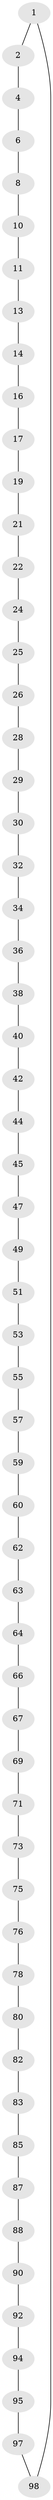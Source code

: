 // Generated by graph-tools (version 1.1) at 2025/24/03/03/25 07:24:21]
// undirected, 59 vertices, 59 edges
graph export_dot {
graph [start="1"]
  node [color=gray90,style=filled];
  1 [super="+100"];
  2 [super="+3"];
  4 [super="+5"];
  6 [super="+7"];
  8 [super="+9"];
  10;
  11 [super="+12"];
  13;
  14 [super="+15"];
  16;
  17 [super="+18"];
  19 [super="+20"];
  21;
  22 [super="+23"];
  24;
  25;
  26 [super="+27"];
  28;
  29;
  30 [super="+31"];
  32 [super="+33"];
  34 [super="+35"];
  36 [super="+37"];
  38 [super="+39"];
  40 [super="+41"];
  42 [super="+43"];
  44;
  45 [super="+46"];
  47 [super="+48"];
  49 [super="+50"];
  51 [super="+52"];
  53 [super="+54"];
  55 [super="+56"];
  57 [super="+58"];
  59;
  60 [super="+61"];
  62;
  63;
  64 [super="+65"];
  66;
  67 [super="+68"];
  69 [super="+70"];
  71 [super="+72"];
  73 [super="+74"];
  75;
  76 [super="+77"];
  78 [super="+79"];
  80 [super="+81"];
  82;
  83 [super="+84"];
  85 [super="+86"];
  87;
  88 [super="+89"];
  90 [super="+91"];
  92 [super="+93"];
  94;
  95 [super="+96"];
  97;
  98 [super="+99"];
  1 -- 2;
  1 -- 98;
  2 -- 4;
  4 -- 6;
  6 -- 8;
  8 -- 10;
  10 -- 11;
  11 -- 13;
  13 -- 14;
  14 -- 16;
  16 -- 17;
  17 -- 19;
  19 -- 21;
  21 -- 22;
  22 -- 24;
  24 -- 25;
  25 -- 26;
  26 -- 28;
  28 -- 29;
  29 -- 30;
  30 -- 32;
  32 -- 34;
  34 -- 36;
  36 -- 38;
  38 -- 40;
  40 -- 42;
  42 -- 44;
  44 -- 45;
  45 -- 47;
  47 -- 49;
  49 -- 51;
  51 -- 53;
  53 -- 55;
  55 -- 57;
  57 -- 59;
  59 -- 60;
  60 -- 62;
  62 -- 63;
  63 -- 64;
  64 -- 66;
  66 -- 67;
  67 -- 69;
  69 -- 71;
  71 -- 73;
  73 -- 75;
  75 -- 76;
  76 -- 78;
  78 -- 80;
  80 -- 82;
  82 -- 83;
  83 -- 85;
  85 -- 87;
  87 -- 88;
  88 -- 90;
  90 -- 92;
  92 -- 94;
  94 -- 95;
  95 -- 97;
  97 -- 98;
}
